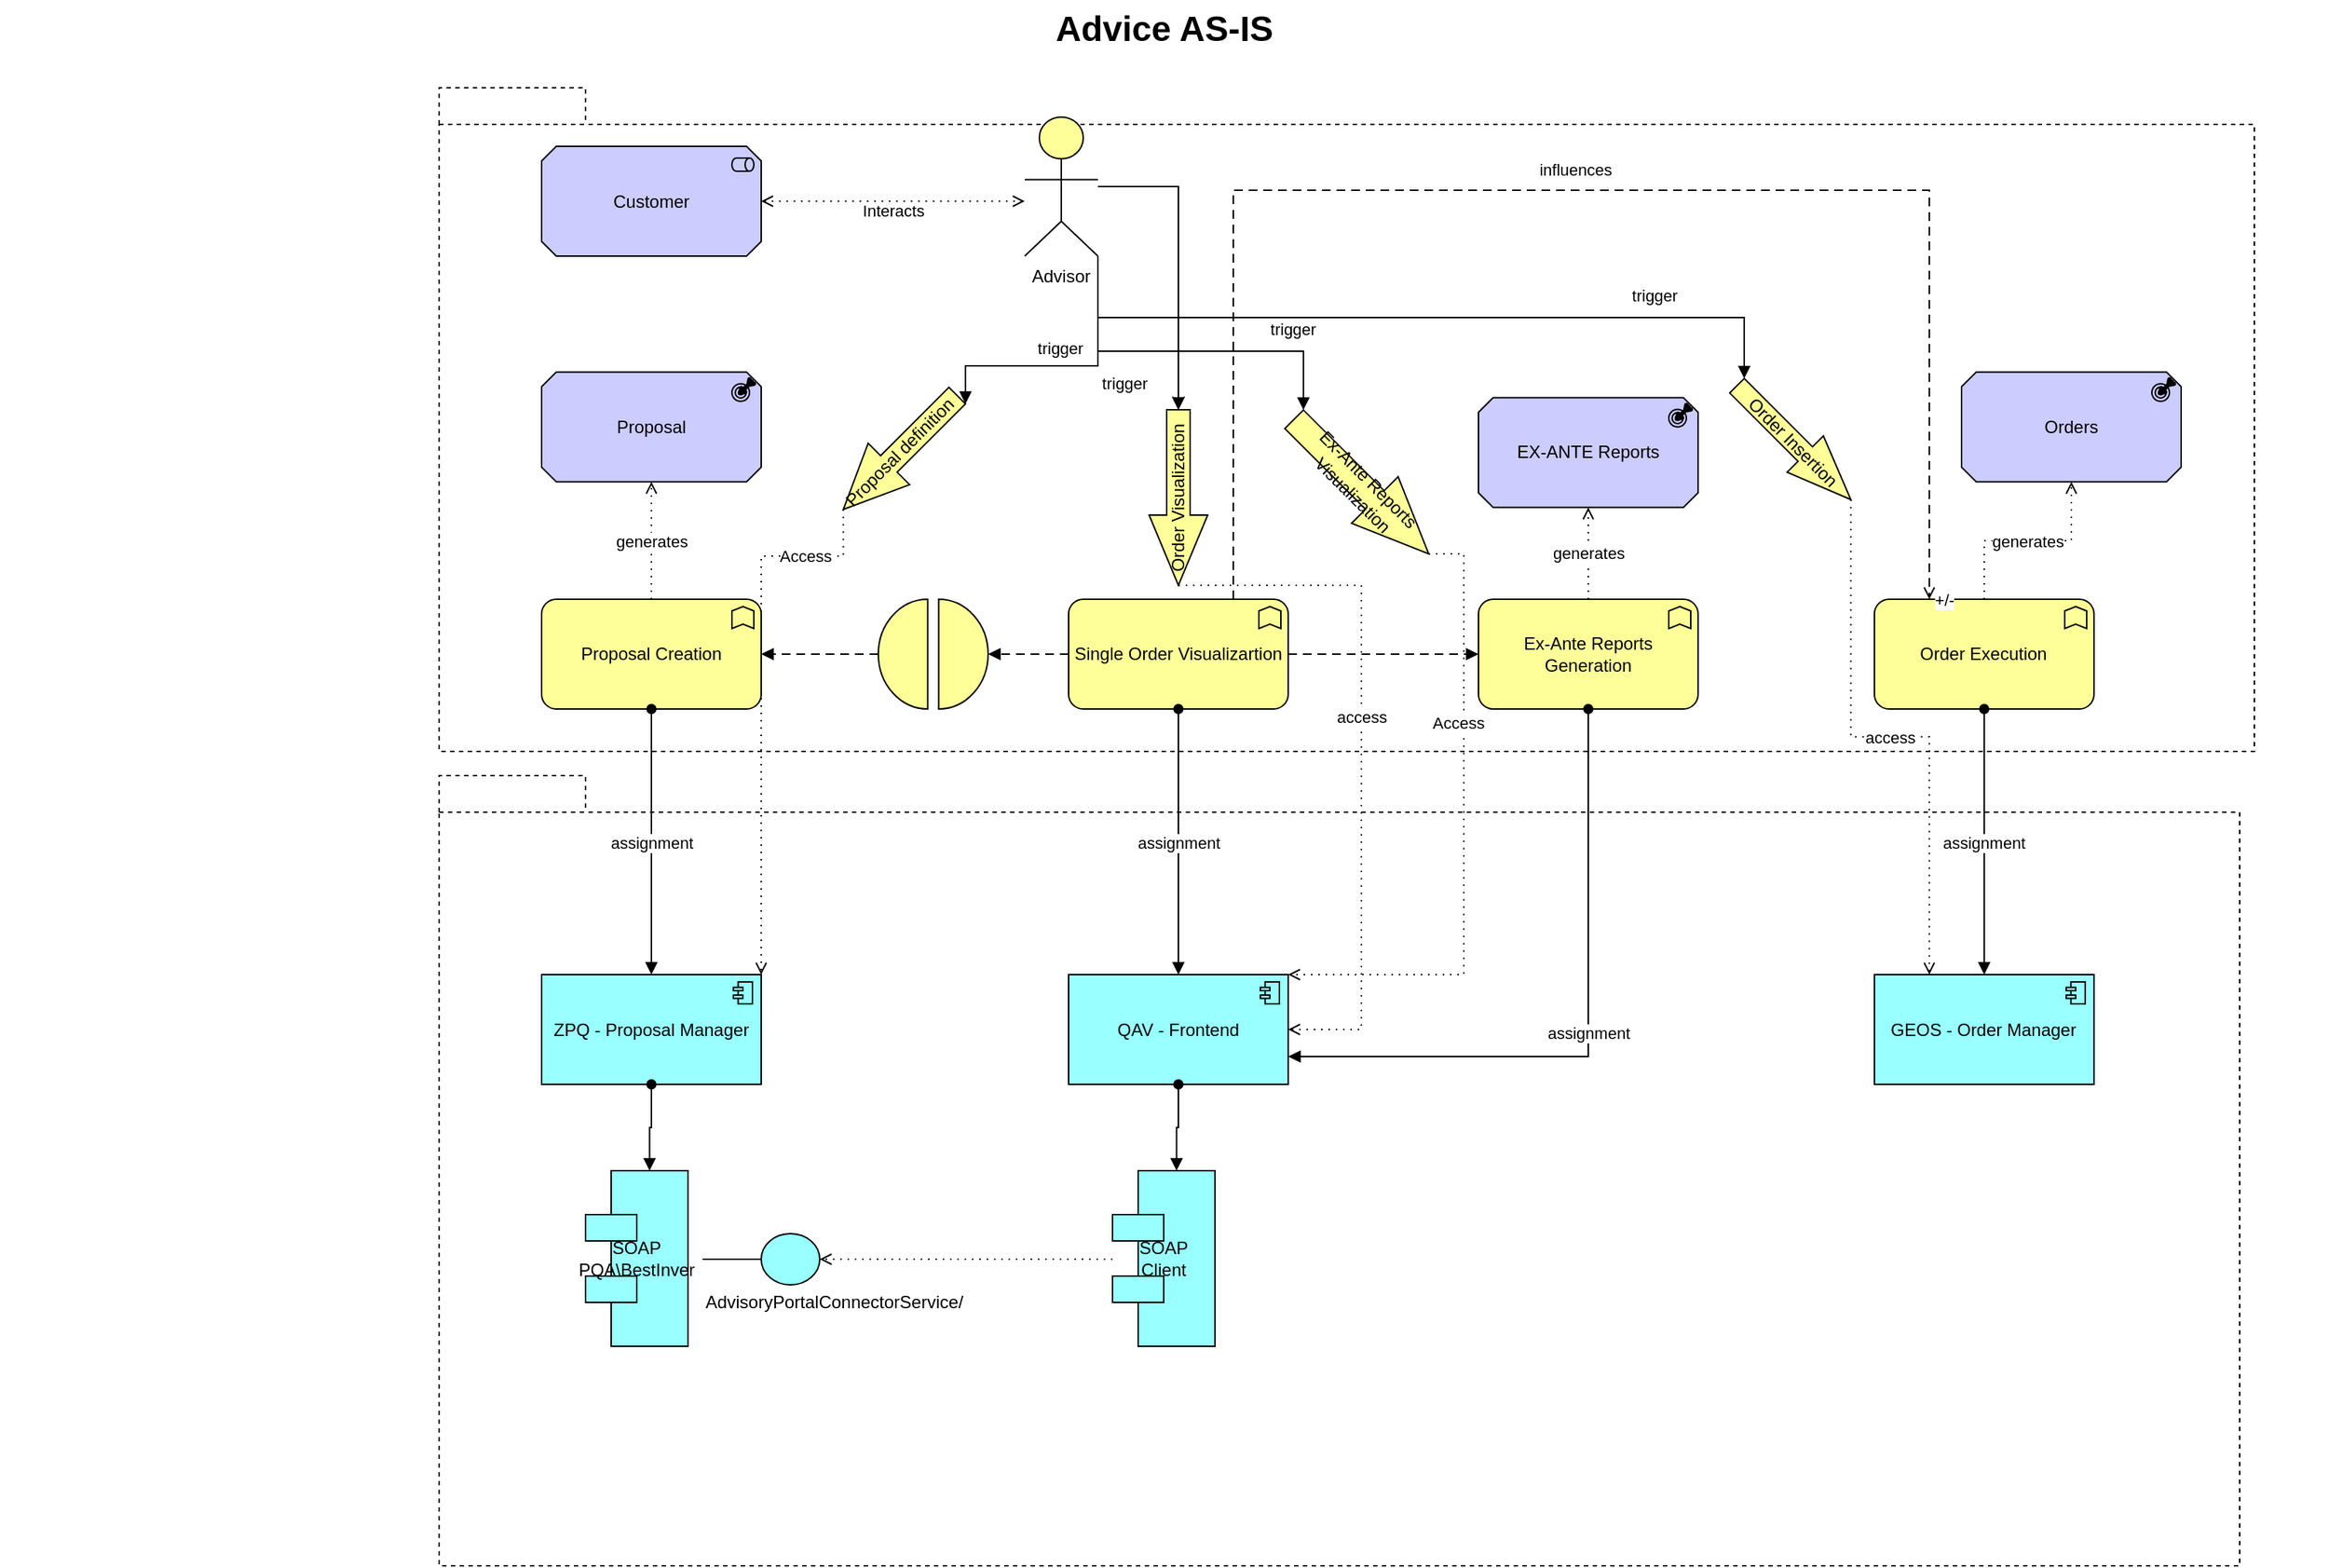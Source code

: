 <mxfile version="20.8.10" type="github">
  <diagram id="6I0OCvxSQrVGMHxT2VVA" name="AS-IS">
    <mxGraphModel dx="2762" dy="1223" grid="1" gridSize="10" guides="1" tooltips="1" connect="1" arrows="1" fold="1" page="1" pageScale="1" pageWidth="850" pageHeight="1100" math="0" shadow="0">
      <root>
        <mxCell id="0" />
        <mxCell id="1" parent="0" />
        <mxCell id="SGIsHYCIq1H-L2krvLl8-28" value="" style="shape=folder;spacingTop=10;tabWidth=100;tabHeight=25;tabPosition=left;html=1;dashed=1;" parent="1" vertex="1">
          <mxGeometry x="220" y="540" width="1230" height="540" as="geometry" />
        </mxCell>
        <mxCell id="SGIsHYCIq1H-L2krvLl8-10" value="" style="shape=folder;spacingTop=10;tabWidth=100;tabHeight=25;tabPosition=left;html=1;dashed=1;" parent="1" vertex="1">
          <mxGeometry x="220" y="70" width="1240" height="453.5" as="geometry" />
        </mxCell>
        <mxCell id="dKdSaXE48SgPbhcamS2K-63" value="Advice AS-IS" style="text;strokeColor=none;fillColor=none;html=1;fontSize=24;fontStyle=1;verticalAlign=middle;align=center;" parent="1" vertex="1">
          <mxGeometry x="-80" y="10" width="1590" height="40" as="geometry" />
        </mxCell>
        <mxCell id="SGIsHYCIq1H-L2krvLl8-2" value="Proposal Creation" style="html=1;outlineConnect=0;whiteSpace=wrap;fillColor=#ffff99;shape=mxgraph.archimate3.application;appType=func;archiType=rounded;" parent="1" vertex="1">
          <mxGeometry x="290" y="419.5" width="150" height="75" as="geometry" />
        </mxCell>
        <mxCell id="SGIsHYCIq1H-L2krvLl8-5" value="" style="html=1;outlineConnect=0;whiteSpace=wrap;fillColor=#ffff99;shape=mxgraph.archimate3.interaction;" parent="1" vertex="1">
          <mxGeometry x="520" y="419.5" width="75" height="75" as="geometry" />
        </mxCell>
        <mxCell id="SGIsHYCIq1H-L2krvLl8-8" value="Single Order Visualizartion" style="html=1;outlineConnect=0;whiteSpace=wrap;fillColor=#ffff99;shape=mxgraph.archimate3.application;appType=func;archiType=rounded;" parent="1" vertex="1">
          <mxGeometry x="650" y="419.5" width="150" height="75" as="geometry" />
        </mxCell>
        <mxCell id="SPWOCfGQ36QJyUZVi-6S-24" value="" style="edgeStyle=orthogonalEdgeStyle;rounded=0;orthogonalLoop=1;jettySize=auto;html=1;" parent="1" source="SGIsHYCIq1H-L2krvLl8-11" target="SGIsHYCIq1H-L2krvLl8-13" edge="1">
          <mxGeometry relative="1" as="geometry" />
        </mxCell>
        <mxCell id="SGIsHYCIq1H-L2krvLl8-11" value="Advisor" style="html=1;outlineConnect=0;whiteSpace=wrap;fillColor=#ffff99;verticalLabelPosition=bottom;verticalAlign=top;align=center;shape=mxgraph.archimate3.actor;" parent="1" vertex="1">
          <mxGeometry x="620" y="90" width="50" height="95" as="geometry" />
        </mxCell>
        <mxCell id="SGIsHYCIq1H-L2krvLl8-13" value="Order Visualization" style="html=1;outlineConnect=0;whiteSpace=wrap;fillColor=#ffff99;shape=mxgraph.archimate3.process;direction=west;rotation=-90;" parent="1" vertex="1">
          <mxGeometry x="665" y="330" width="120" height="40" as="geometry" />
        </mxCell>
        <mxCell id="SGIsHYCIq1H-L2krvLl8-16" value="Order Execution" style="html=1;outlineConnect=0;whiteSpace=wrap;fillColor=#ffff99;shape=mxgraph.archimate3.application;appType=func;archiType=rounded;" parent="1" vertex="1">
          <mxGeometry x="1200.46" y="419.5" width="150" height="75" as="geometry" />
        </mxCell>
        <mxCell id="SGIsHYCIq1H-L2krvLl8-17" value="Order Insertion" style="html=1;outlineConnect=0;whiteSpace=wrap;fillColor=#ffff99;shape=mxgraph.archimate3.process;rotation=45;" parent="1" vertex="1">
          <mxGeometry x="1090.46" y="295" width="110" height="35" as="geometry" />
        </mxCell>
        <mxCell id="SGIsHYCIq1H-L2krvLl8-21" value="ZPQ - Proposal Manager" style="html=1;outlineConnect=0;whiteSpace=wrap;fillColor=#99ffff;shape=mxgraph.archimate3.application;appType=comp;archiType=square;" parent="1" vertex="1">
          <mxGeometry x="290" y="676" width="150" height="75" as="geometry" />
        </mxCell>
        <mxCell id="SGIsHYCIq1H-L2krvLl8-22" value="QAV - Frontend" style="html=1;outlineConnect=0;whiteSpace=wrap;fillColor=#99ffff;shape=mxgraph.archimate3.application;appType=comp;archiType=square;" parent="1" vertex="1">
          <mxGeometry x="650" y="676" width="150" height="75" as="geometry" />
        </mxCell>
        <mxCell id="SGIsHYCIq1H-L2krvLl8-23" value="GEOS - Order Manager" style="html=1;outlineConnect=0;whiteSpace=wrap;fillColor=#99ffff;shape=mxgraph.archimate3.application;appType=comp;archiType=square;" parent="1" vertex="1">
          <mxGeometry x="1200.46" y="676" width="150" height="75" as="geometry" />
        </mxCell>
        <mxCell id="SGIsHYCIq1H-L2krvLl8-25" value="assignment" style="endArrow=block;html=1;endFill=1;startArrow=oval;startFill=1;edgeStyle=elbowEdgeStyle;elbow=vertical;rounded=0;exitX=0.5;exitY=1;exitDx=0;exitDy=0;exitPerimeter=0;entryX=0.5;entryY=0;entryDx=0;entryDy=0;entryPerimeter=0;" parent="1" source="SGIsHYCIq1H-L2krvLl8-2" target="SGIsHYCIq1H-L2krvLl8-21" edge="1">
          <mxGeometry width="160" relative="1" as="geometry">
            <mxPoint x="460" y="856" as="sourcePoint" />
            <mxPoint x="365" y="626" as="targetPoint" />
            <Array as="points">
              <mxPoint x="360" y="640" />
            </Array>
          </mxGeometry>
        </mxCell>
        <mxCell id="SGIsHYCIq1H-L2krvLl8-26" value="assignment" style="endArrow=block;html=1;endFill=1;startArrow=oval;startFill=1;edgeStyle=elbowEdgeStyle;elbow=vertical;rounded=0;entryX=0.5;entryY=0;entryDx=0;entryDy=0;entryPerimeter=0;exitX=0.5;exitY=1;exitDx=0;exitDy=0;exitPerimeter=0;" parent="1" source="SGIsHYCIq1H-L2krvLl8-8" target="SGIsHYCIq1H-L2krvLl8-22" edge="1">
          <mxGeometry width="160" relative="1" as="geometry">
            <mxPoint x="755" y="490" as="sourcePoint" />
            <mxPoint x="754.29" y="626" as="targetPoint" />
            <Array as="points">
              <mxPoint x="740" y="530" />
            </Array>
          </mxGeometry>
        </mxCell>
        <mxCell id="SGIsHYCIq1H-L2krvLl8-27" value="assignment" style="endArrow=block;html=1;endFill=1;startArrow=oval;startFill=1;edgeStyle=elbowEdgeStyle;elbow=vertical;rounded=0;entryX=0.5;entryY=0;entryDx=0;entryDy=0;entryPerimeter=0;exitX=0.5;exitY=1;exitDx=0;exitDy=0;exitPerimeter=0;" parent="1" source="SGIsHYCIq1H-L2krvLl8-16" target="SGIsHYCIq1H-L2krvLl8-23" edge="1">
          <mxGeometry width="160" relative="1" as="geometry">
            <mxPoint x="1221.46" y="490" as="sourcePoint" />
            <mxPoint x="1220.46" y="626" as="targetPoint" />
            <Array as="points">
              <mxPoint x="1260.46" y="540" />
            </Array>
          </mxGeometry>
        </mxCell>
        <mxCell id="SGIsHYCIq1H-L2krvLl8-30" value="" style="edgeStyle=elbowEdgeStyle;html=1;endArrow=open;elbow=vertical;endFill=0;dashed=1;dashPattern=1 4;rounded=0;entryX=1;entryY=0.5;entryDx=0;entryDy=0;entryPerimeter=0;exitX=1;exitY=0.5;exitDx=0;exitDy=0;exitPerimeter=0;" parent="1" source="SGIsHYCIq1H-L2krvLl8-13" target="SGIsHYCIq1H-L2krvLl8-22" edge="1">
          <mxGeometry width="160" relative="1" as="geometry">
            <mxPoint x="850" y="846" as="sourcePoint" />
            <mxPoint x="1010" y="846" as="targetPoint" />
            <Array as="points">
              <mxPoint x="850" y="420" />
              <mxPoint x="790" y="400" />
            </Array>
          </mxGeometry>
        </mxCell>
        <mxCell id="SGIsHYCIq1H-L2krvLl8-31" value="access" style="edgeLabel;html=1;align=center;verticalAlign=middle;resizable=0;points=[];" parent="SGIsHYCIq1H-L2krvLl8-30" vertex="1" connectable="0">
          <mxGeometry x="-0.178" y="-3" relative="1" as="geometry">
            <mxPoint x="3" y="18" as="offset" />
          </mxGeometry>
        </mxCell>
        <mxCell id="SGIsHYCIq1H-L2krvLl8-32" value="access" style="edgeStyle=elbowEdgeStyle;html=1;endArrow=open;elbow=vertical;endFill=0;dashed=1;dashPattern=1 4;rounded=0;exitX=1;exitY=0.5;exitDx=0;exitDy=0;exitPerimeter=0;entryX=0.25;entryY=0;entryDx=0;entryDy=0;entryPerimeter=0;" parent="1" source="SGIsHYCIq1H-L2krvLl8-17" target="SGIsHYCIq1H-L2krvLl8-23" edge="1">
          <mxGeometry width="160" relative="1" as="geometry">
            <mxPoint x="733" y="916" as="sourcePoint" />
            <mxPoint x="893" y="916" as="targetPoint" />
          </mxGeometry>
        </mxCell>
        <mxCell id="jIcNZWvfJnib5RVRW_nO-2" value="Customer" style="html=1;outlineConnect=0;whiteSpace=wrap;fillColor=#CCCCFF;shape=mxgraph.archimate3.application;appType=role;archiType=oct;" parent="1" vertex="1">
          <mxGeometry x="290" y="110" width="150" height="75" as="geometry" />
        </mxCell>
        <mxCell id="jIcNZWvfJnib5RVRW_nO-4" value="Proposal" style="html=1;outlineConnect=0;whiteSpace=wrap;fillColor=#CCCCFF;shape=mxgraph.archimate3.application;appType=outcome;archiType=oct;" parent="1" vertex="1">
          <mxGeometry x="290" y="264.25" width="150" height="75" as="geometry" />
        </mxCell>
        <mxCell id="jIcNZWvfJnib5RVRW_nO-5" value="Orders" style="html=1;outlineConnect=0;whiteSpace=wrap;fillColor=#CCCCFF;shape=mxgraph.archimate3.application;appType=outcome;archiType=oct;" parent="1" vertex="1">
          <mxGeometry x="1260" y="264.25" width="150" height="75" as="geometry" />
        </mxCell>
        <mxCell id="jIcNZWvfJnib5RVRW_nO-7" value="Proposal definition" style="html=1;outlineConnect=0;whiteSpace=wrap;fillColor=#ffff99;shape=mxgraph.archimate3.process;rotation=-45;direction=west;" parent="1" vertex="1">
          <mxGeometry x="480" y="299.25" width="110" height="40" as="geometry" />
        </mxCell>
        <mxCell id="jIcNZWvfJnib5RVRW_nO-8" value="" style="edgeStyle=elbowEdgeStyle;html=1;endArrow=open;elbow=vertical;endFill=0;dashed=1;dashPattern=1 4;rounded=0;exitX=1;exitY=0.5;exitDx=0;exitDy=0;exitPerimeter=0;entryX=1;entryY=0;entryDx=0;entryDy=0;entryPerimeter=0;" parent="1" source="jIcNZWvfJnib5RVRW_nO-7" target="SGIsHYCIq1H-L2krvLl8-21" edge="1">
          <mxGeometry width="160" relative="1" as="geometry">
            <mxPoint x="640" y="500" as="sourcePoint" />
            <mxPoint x="800" y="500" as="targetPoint" />
            <Array as="points">
              <mxPoint x="520" y="390" />
            </Array>
          </mxGeometry>
        </mxCell>
        <mxCell id="jIcNZWvfJnib5RVRW_nO-9" value="Access" style="edgeLabel;html=1;align=center;verticalAlign=middle;resizable=0;points=[];" parent="jIcNZWvfJnib5RVRW_nO-8" vertex="1" connectable="0">
          <mxGeometry x="-0.353" y="-4" relative="1" as="geometry">
            <mxPoint x="34" y="-33" as="offset" />
          </mxGeometry>
        </mxCell>
        <mxCell id="jIcNZWvfJnib5RVRW_nO-10" value="generates" style="edgeStyle=elbowEdgeStyle;html=1;endArrow=open;elbow=vertical;endFill=0;dashed=1;dashPattern=1 4;rounded=0;exitX=0.5;exitY=0;exitDx=0;exitDy=0;exitPerimeter=0;" parent="1" source="SGIsHYCIq1H-L2krvLl8-2" target="jIcNZWvfJnib5RVRW_nO-4" edge="1">
          <mxGeometry width="160" relative="1" as="geometry">
            <mxPoint x="570" y="320" as="sourcePoint" />
            <mxPoint x="730" y="320" as="targetPoint" />
          </mxGeometry>
        </mxCell>
        <mxCell id="jIcNZWvfJnib5RVRW_nO-11" value="generates" style="edgeStyle=elbowEdgeStyle;html=1;endArrow=open;elbow=vertical;endFill=0;dashed=1;dashPattern=1 4;rounded=0;entryX=0.5;entryY=1;entryDx=0;entryDy=0;entryPerimeter=0;" parent="1" source="SGIsHYCIq1H-L2krvLl8-16" target="jIcNZWvfJnib5RVRW_nO-5" edge="1">
          <mxGeometry width="160" relative="1" as="geometry">
            <mxPoint x="790.46" y="320" as="sourcePoint" />
            <mxPoint x="950.46" y="320" as="targetPoint" />
          </mxGeometry>
        </mxCell>
        <mxCell id="jIcNZWvfJnib5RVRW_nO-12" value="+/-" style="edgeStyle=elbowEdgeStyle;html=1;endArrow=open;elbow=vertical;endFill=0;dashed=1;dashPattern=6 4;rounded=0;entryX=0.25;entryY=0;entryDx=0;entryDy=0;entryPerimeter=0;exitX=0.75;exitY=0;exitDx=0;exitDy=0;exitPerimeter=0;" parent="1" source="SGIsHYCIq1H-L2krvLl8-8" target="SGIsHYCIq1H-L2krvLl8-16" edge="1">
          <mxGeometry x="1" y="10" relative="1" as="geometry">
            <mxPoint x="770" y="410" as="sourcePoint" />
            <mxPoint x="980" y="470" as="targetPoint" />
            <Array as="points">
              <mxPoint x="940" y="140" />
              <mxPoint x="930" y="380" />
              <mxPoint x="940" y="430" />
            </Array>
          </mxGeometry>
        </mxCell>
        <mxCell id="jIcNZWvfJnib5RVRW_nO-13" value="influences" style="edgeLabel;html=1;align=center;verticalAlign=middle;resizable=0;points=[];" parent="jIcNZWvfJnib5RVRW_nO-12" vertex="1" connectable="0">
          <mxGeometry x="-0.105" y="1" relative="1" as="geometry">
            <mxPoint x="50" y="-13" as="offset" />
          </mxGeometry>
        </mxCell>
        <mxCell id="SPWOCfGQ36QJyUZVi-6S-5" value="EX-ANTE Reports" style="html=1;outlineConnect=0;whiteSpace=wrap;fillColor=#CCCCFF;shape=mxgraph.archimate3.application;appType=outcome;archiType=oct;" parent="1" vertex="1">
          <mxGeometry x="930" y="281.75" width="150" height="75" as="geometry" />
        </mxCell>
        <mxCell id="SPWOCfGQ36QJyUZVi-6S-6" value="SOAP PQA\BestInver" style="html=1;outlineConnect=0;whiteSpace=wrap;fillColor=#99ffff;shape=mxgraph.archimate3.component;" parent="1" vertex="1">
          <mxGeometry x="320" y="810" width="70" height="120" as="geometry" />
        </mxCell>
        <mxCell id="SPWOCfGQ36QJyUZVi-6S-7" value="" style="endArrow=block;html=1;endFill=1;startArrow=oval;startFill=1;edgeStyle=elbowEdgeStyle;elbow=vertical;rounded=0;exitX=0.5;exitY=1;exitDx=0;exitDy=0;exitPerimeter=0;entryX=0.625;entryY=0;entryDx=0;entryDy=0;entryPerimeter=0;" parent="1" source="SGIsHYCIq1H-L2krvLl8-21" target="SPWOCfGQ36QJyUZVi-6S-6" edge="1">
          <mxGeometry width="160" relative="1" as="geometry">
            <mxPoint x="780" y="580" as="sourcePoint" />
            <mxPoint x="940" y="580" as="targetPoint" />
          </mxGeometry>
        </mxCell>
        <mxCell id="SPWOCfGQ36QJyUZVi-6S-8" value="" style="edgeStyle=elbowEdgeStyle;html=1;endArrow=block;dashed=1;elbow=vertical;endFill=1;dashPattern=6 4;rounded=0;entryX=1;entryY=0.5;entryDx=0;entryDy=0;entryPerimeter=0;exitX=0;exitY=0.5;exitDx=0;exitDy=0;exitPerimeter=0;" parent="1" source="SGIsHYCIq1H-L2krvLl8-8" target="SGIsHYCIq1H-L2krvLl8-5" edge="1">
          <mxGeometry width="160" relative="1" as="geometry">
            <mxPoint x="780" y="580" as="sourcePoint" />
            <mxPoint x="940" y="580" as="targetPoint" />
          </mxGeometry>
        </mxCell>
        <mxCell id="SPWOCfGQ36QJyUZVi-6S-9" value="" style="edgeStyle=elbowEdgeStyle;html=1;endArrow=block;dashed=1;elbow=vertical;endFill=1;dashPattern=6 4;rounded=0;entryX=1;entryY=0.5;entryDx=0;entryDy=0;entryPerimeter=0;exitX=0;exitY=0.5;exitDx=0;exitDy=0;exitPerimeter=0;" parent="1" source="SGIsHYCIq1H-L2krvLl8-5" target="SGIsHYCIq1H-L2krvLl8-2" edge="1">
          <mxGeometry width="160" relative="1" as="geometry">
            <mxPoint x="660" y="467" as="sourcePoint" />
            <mxPoint x="605" y="467" as="targetPoint" />
            <Array as="points" />
          </mxGeometry>
        </mxCell>
        <mxCell id="SPWOCfGQ36QJyUZVi-6S-10" value="" style="html=1;outlineConnect=0;whiteSpace=wrap;fillColor=#99ffff;shape=mxgraph.archimate3.interface;" parent="1" vertex="1">
          <mxGeometry x="400" y="853" width="80" height="35" as="geometry" />
        </mxCell>
        <mxCell id="SPWOCfGQ36QJyUZVi-6S-11" value="AdvisoryPortalConnectorService/" style="text;html=1;strokeColor=none;fillColor=none;align=center;verticalAlign=middle;whiteSpace=wrap;rounded=0;" parent="1" vertex="1">
          <mxGeometry x="360" y="880" width="260" height="40" as="geometry" />
        </mxCell>
        <mxCell id="SPWOCfGQ36QJyUZVi-6S-12" value="Ex-Ante Reports&lt;br&gt;Generation" style="html=1;outlineConnect=0;whiteSpace=wrap;fillColor=#ffff99;shape=mxgraph.archimate3.application;appType=func;archiType=rounded;" parent="1" vertex="1">
          <mxGeometry x="930" y="419.5" width="150" height="75" as="geometry" />
        </mxCell>
        <mxCell id="SPWOCfGQ36QJyUZVi-6S-13" value="assignment" style="endArrow=block;html=1;endFill=1;startArrow=oval;startFill=1;edgeStyle=elbowEdgeStyle;elbow=vertical;rounded=0;entryX=1;entryY=0.75;entryDx=0;entryDy=0;entryPerimeter=0;" parent="1" source="SPWOCfGQ36QJyUZVi-6S-12" target="SGIsHYCIq1H-L2krvLl8-22" edge="1">
          <mxGeometry width="160" relative="1" as="geometry">
            <mxPoint x="735" y="504.5" as="sourcePoint" />
            <mxPoint x="735" y="700" as="targetPoint" />
            <Array as="points">
              <mxPoint x="900" y="732" />
            </Array>
          </mxGeometry>
        </mxCell>
        <mxCell id="SPWOCfGQ36QJyUZVi-6S-14" value="Ex-Ante Reports Visualization" style="html=1;outlineConnect=0;whiteSpace=wrap;fillColor=#ffff99;shape=mxgraph.archimate3.process;rotation=45;" parent="1" vertex="1">
          <mxGeometry x="785" y="320" width="130" height="45" as="geometry" />
        </mxCell>
        <mxCell id="SPWOCfGQ36QJyUZVi-6S-16" value="generates" style="edgeStyle=elbowEdgeStyle;html=1;endArrow=open;elbow=vertical;endFill=0;dashed=1;dashPattern=1 4;rounded=0;exitX=0.5;exitY=0;exitDx=0;exitDy=0;exitPerimeter=0;" parent="1" source="SPWOCfGQ36QJyUZVi-6S-12" target="SPWOCfGQ36QJyUZVi-6S-5" edge="1">
          <mxGeometry width="160" relative="1" as="geometry">
            <mxPoint x="1285.46" y="420" as="sourcePoint" />
            <mxPoint x="1345" y="349.25" as="targetPoint" />
          </mxGeometry>
        </mxCell>
        <mxCell id="SPWOCfGQ36QJyUZVi-6S-17" value="" style="edgeStyle=elbowEdgeStyle;html=1;endArrow=open;elbow=vertical;endFill=0;dashed=1;dashPattern=1 4;rounded=0;exitX=1;exitY=0.5;exitDx=0;exitDy=0;exitPerimeter=0;entryX=1;entryY=0;entryDx=0;entryDy=0;entryPerimeter=0;" parent="1" source="SPWOCfGQ36QJyUZVi-6S-14" target="SGIsHYCIq1H-L2krvLl8-22" edge="1">
          <mxGeometry width="160" relative="1" as="geometry">
            <mxPoint x="526.109" y="350.641" as="sourcePoint" />
            <mxPoint x="450.0" y="686" as="targetPoint" />
            <Array as="points">
              <mxPoint x="920" y="530" />
            </Array>
          </mxGeometry>
        </mxCell>
        <mxCell id="SPWOCfGQ36QJyUZVi-6S-18" value="Access" style="edgeLabel;html=1;align=center;verticalAlign=middle;resizable=0;points=[];" parent="SPWOCfGQ36QJyUZVi-6S-17" vertex="1" connectable="0">
          <mxGeometry x="-0.353" y="-4" relative="1" as="geometry">
            <mxPoint as="offset" />
          </mxGeometry>
        </mxCell>
        <mxCell id="SPWOCfGQ36QJyUZVi-6S-19" value="" style="edgeStyle=elbowEdgeStyle;html=1;endArrow=open;elbow=vertical;endFill=0;dashed=1;startArrow=open;startFill=0;dashPattern=1 4;rounded=0;exitX=1;exitY=0.5;exitDx=0;exitDy=0;exitPerimeter=0;" parent="1" source="jIcNZWvfJnib5RVRW_nO-2" target="SGIsHYCIq1H-L2krvLl8-11" edge="1">
          <mxGeometry width="160" relative="1" as="geometry">
            <mxPoint x="480" y="170" as="sourcePoint" />
            <mxPoint x="590" y="140" as="targetPoint" />
          </mxGeometry>
        </mxCell>
        <mxCell id="SPWOCfGQ36QJyUZVi-6S-20" value="Interacts" style="edgeLabel;html=1;align=center;verticalAlign=middle;resizable=0;points=[];" parent="SPWOCfGQ36QJyUZVi-6S-19" vertex="1" connectable="0">
          <mxGeometry x="-0.243" y="-6" relative="1" as="geometry">
            <mxPoint x="22" as="offset" />
          </mxGeometry>
        </mxCell>
        <mxCell id="SPWOCfGQ36QJyUZVi-6S-21" value="trigger" style="edgeStyle=elbowEdgeStyle;html=1;endArrow=block;dashed=0;elbow=vertical;endFill=1;rounded=0;entryX=0;entryY=0.3;entryDx=0;entryDy=0;entryPerimeter=0;exitX=1;exitY=1;exitDx=0;exitDy=0;exitPerimeter=0;" parent="1" source="SGIsHYCIq1H-L2krvLl8-11" target="jIcNZWvfJnib5RVRW_nO-7" edge="1">
          <mxGeometry x="0.061" y="-12" width="160" relative="1" as="geometry">
            <mxPoint x="650" y="220" as="sourcePoint" />
            <mxPoint x="720" y="205.43" as="targetPoint" />
            <Array as="points">
              <mxPoint x="630" y="260" />
            </Array>
            <mxPoint as="offset" />
          </mxGeometry>
        </mxCell>
        <mxCell id="SPWOCfGQ36QJyUZVi-6S-23" value="trigger" style="edgeStyle=elbowEdgeStyle;html=1;endArrow=block;dashed=0;elbow=vertical;endFill=1;rounded=0;entryX=0;entryY=0.5;entryDx=0;entryDy=0;entryPerimeter=0;exitX=1;exitY=1;exitDx=0;exitDy=0;exitPerimeter=0;" parent="1" source="SGIsHYCIq1H-L2krvLl8-11" target="SGIsHYCIq1H-L2krvLl8-13" edge="1">
          <mxGeometry x="0.039" y="-22" width="160" relative="1" as="geometry">
            <mxPoint x="650" y="220" as="sourcePoint" />
            <mxPoint x="609.548" y="278.516" as="targetPoint" />
            <Array as="points">
              <mxPoint x="700" y="250" />
            </Array>
            <mxPoint as="offset" />
          </mxGeometry>
        </mxCell>
        <mxCell id="SPWOCfGQ36QJyUZVi-6S-25" value="trigger" style="edgeStyle=elbowEdgeStyle;html=1;endArrow=block;dashed=0;elbow=vertical;endFill=1;rounded=0;entryX=0;entryY=0.3;entryDx=0;entryDy=0;entryPerimeter=0;exitX=1;exitY=1;exitDx=0;exitDy=0;exitPerimeter=0;" parent="1" source="SGIsHYCIq1H-L2krvLl8-11" target="SPWOCfGQ36QJyUZVi-6S-14" edge="1">
          <mxGeometry x="0.607" y="15" width="160" relative="1" as="geometry">
            <mxPoint x="650" y="220" as="sourcePoint" />
            <mxPoint x="735" y="300" as="targetPoint" />
            <mxPoint as="offset" />
            <Array as="points">
              <mxPoint x="750" y="250" />
            </Array>
          </mxGeometry>
        </mxCell>
        <mxCell id="SPWOCfGQ36QJyUZVi-6S-26" value="trigger" style="edgeStyle=elbowEdgeStyle;html=1;endArrow=block;dashed=0;elbow=vertical;endFill=1;rounded=0;entryX=0;entryY=0.3;entryDx=0;entryDy=0;entryPerimeter=0;exitX=1;exitY=1;exitDx=0;exitDy=0;exitPerimeter=0;" parent="1" source="SGIsHYCIq1H-L2krvLl8-11" target="SGIsHYCIq1H-L2krvLl8-17" edge="1">
          <mxGeometry x="0.607" y="15" width="160" relative="1" as="geometry">
            <mxPoint x="670" y="230" as="sourcePoint" />
            <mxPoint x="820.402" y="300.174" as="targetPoint" />
            <mxPoint as="offset" />
          </mxGeometry>
        </mxCell>
        <mxCell id="SPWOCfGQ36QJyUZVi-6S-27" value="" style="edgeStyle=elbowEdgeStyle;html=1;endArrow=block;dashed=1;elbow=vertical;endFill=1;dashPattern=6 4;rounded=0;entryX=0;entryY=0.5;entryDx=0;entryDy=0;entryPerimeter=0;exitX=1;exitY=0.5;exitDx=0;exitDy=0;exitPerimeter=0;" parent="1" source="SGIsHYCIq1H-L2krvLl8-8" target="SPWOCfGQ36QJyUZVi-6S-12" edge="1">
          <mxGeometry width="160" relative="1" as="geometry">
            <mxPoint x="800" y="470" as="sourcePoint" />
            <mxPoint x="960" y="470" as="targetPoint" />
          </mxGeometry>
        </mxCell>
        <mxCell id="SPWOCfGQ36QJyUZVi-6S-28" value="SOAP&lt;br&gt;Client" style="html=1;outlineConnect=0;whiteSpace=wrap;fillColor=#99ffff;shape=mxgraph.archimate3.component;" parent="1" vertex="1">
          <mxGeometry x="680" y="810" width="70" height="120" as="geometry" />
        </mxCell>
        <mxCell id="SPWOCfGQ36QJyUZVi-6S-29" value="" style="edgeStyle=elbowEdgeStyle;html=1;endArrow=open;elbow=vertical;endFill=0;dashed=1;dashPattern=1 4;rounded=0;entryX=1;entryY=0.5;entryDx=0;entryDy=0;entryPerimeter=0;" parent="1" source="SPWOCfGQ36QJyUZVi-6S-28" target="SPWOCfGQ36QJyUZVi-6S-10" edge="1">
          <mxGeometry width="160" relative="1" as="geometry">
            <mxPoint x="800" y="790" as="sourcePoint" />
            <mxPoint x="960" y="790" as="targetPoint" />
          </mxGeometry>
        </mxCell>
        <mxCell id="SPWOCfGQ36QJyUZVi-6S-31" value="" style="endArrow=block;html=1;endFill=1;startArrow=oval;startFill=1;edgeStyle=elbowEdgeStyle;elbow=vertical;rounded=0;exitX=0.5;exitY=1;exitDx=0;exitDy=0;exitPerimeter=0;entryX=0.625;entryY=0;entryDx=0;entryDy=0;entryPerimeter=0;" parent="1" source="SGIsHYCIq1H-L2krvLl8-22" target="SPWOCfGQ36QJyUZVi-6S-28" edge="1">
          <mxGeometry width="160" relative="1" as="geometry">
            <mxPoint x="800" y="790" as="sourcePoint" />
            <mxPoint x="960" y="790" as="targetPoint" />
          </mxGeometry>
        </mxCell>
      </root>
    </mxGraphModel>
  </diagram>
</mxfile>
